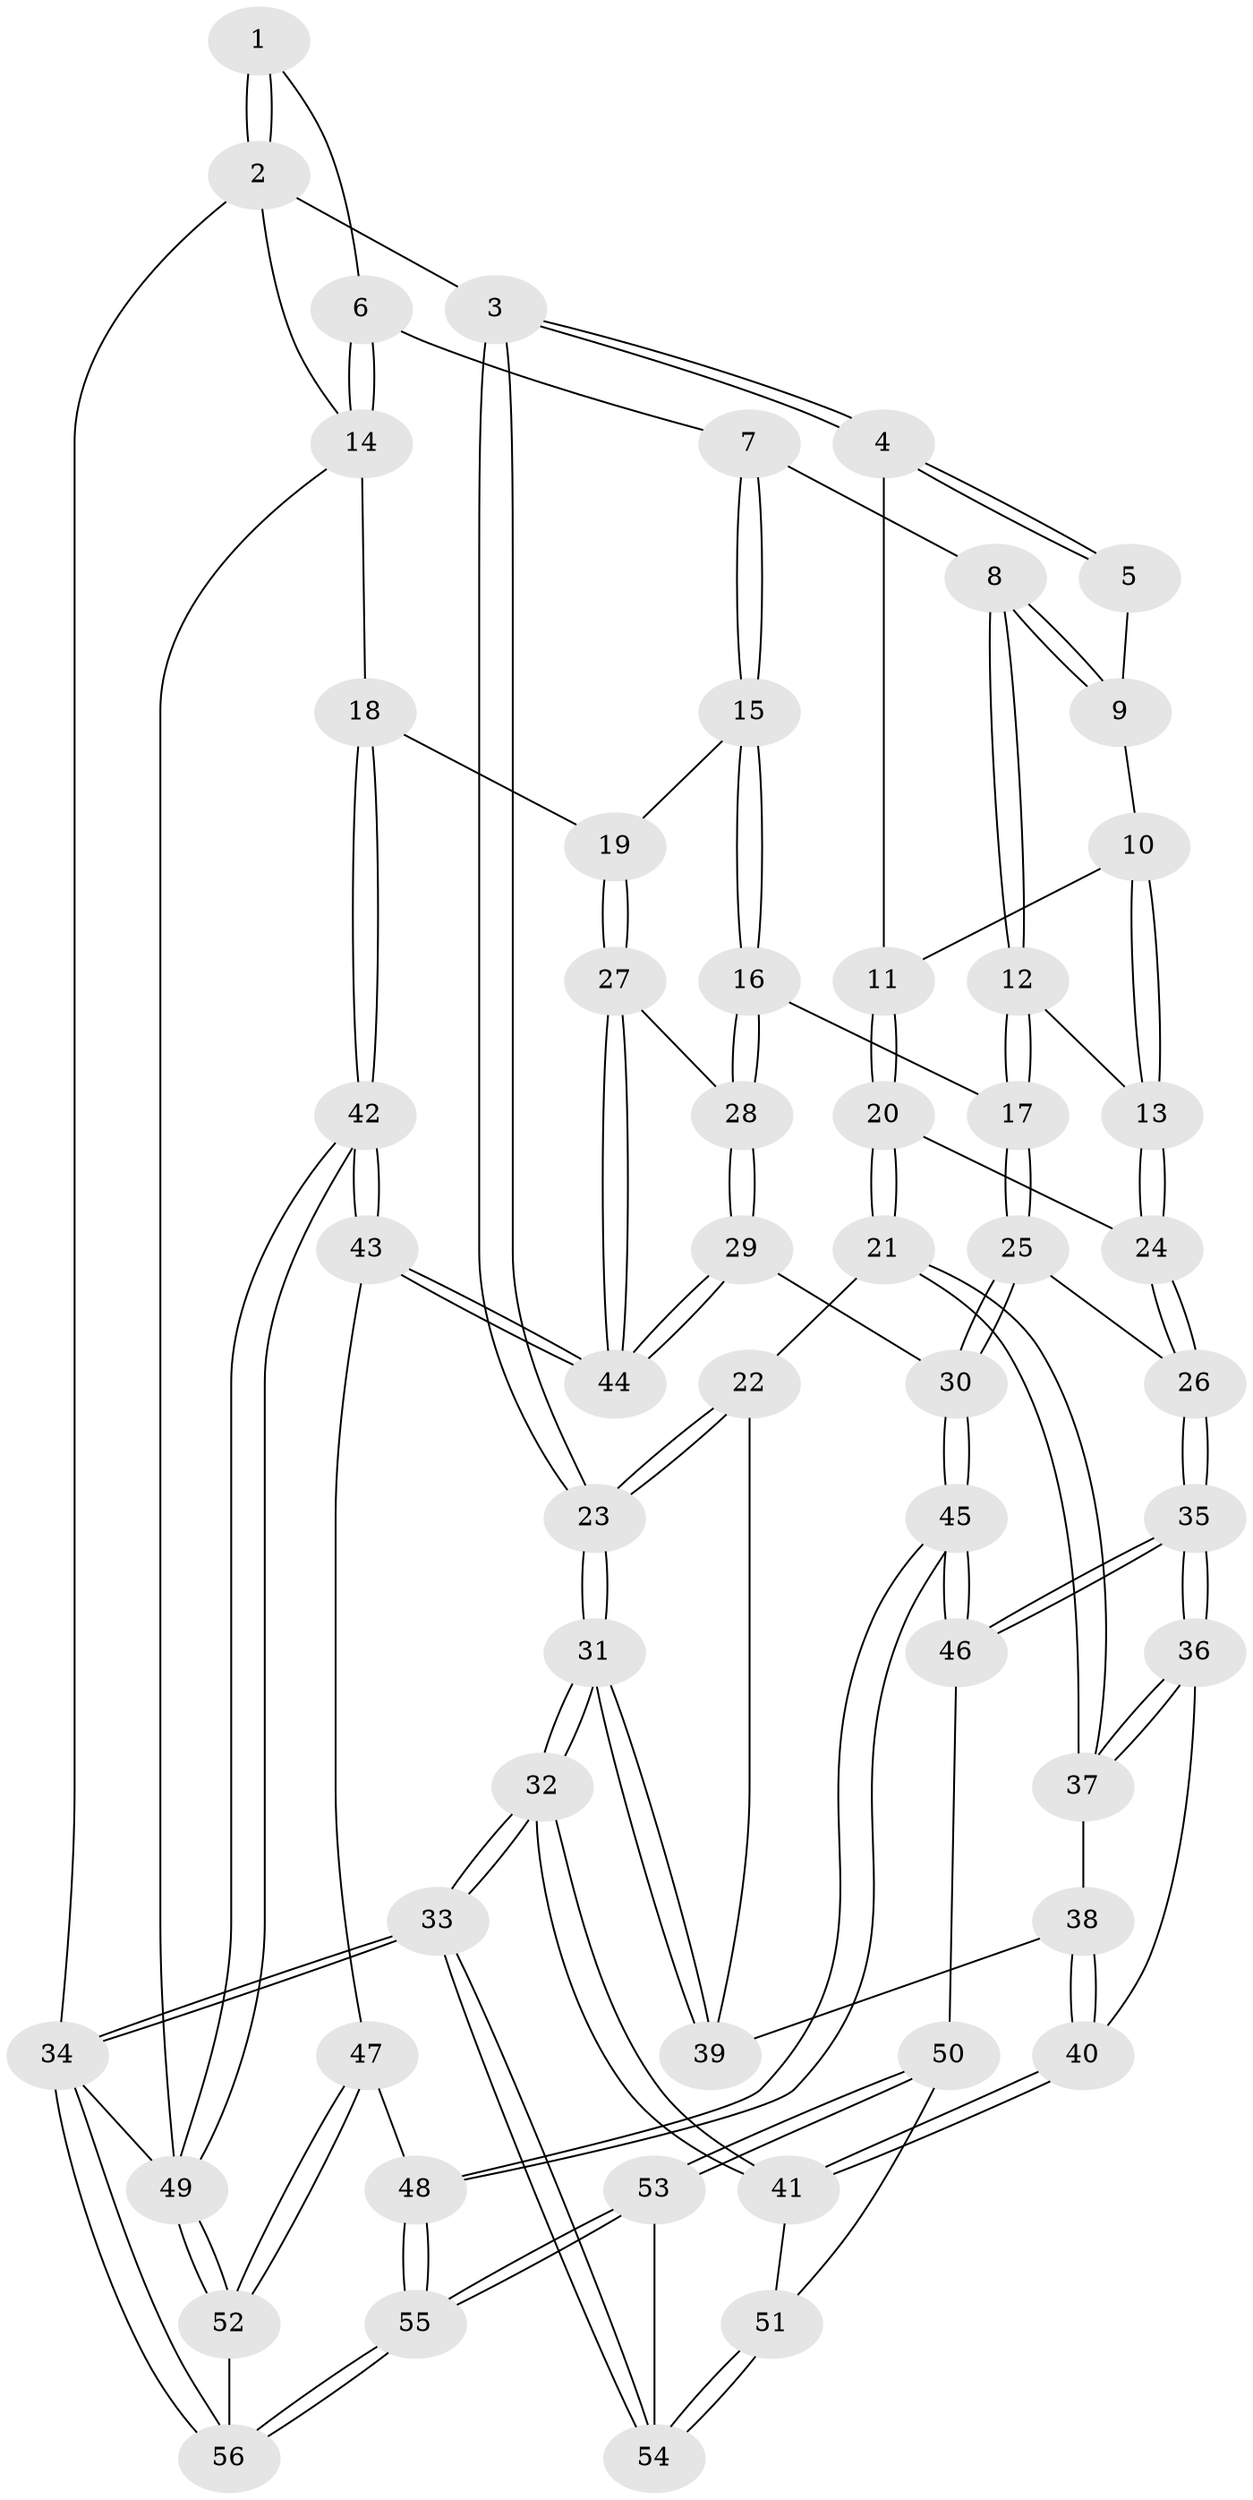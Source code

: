 // Generated by graph-tools (version 1.1) at 2025/16/03/09/25 04:16:50]
// undirected, 56 vertices, 137 edges
graph export_dot {
graph [start="1"]
  node [color=gray90,style=filled];
  1 [pos="+0.43148568105749285+0"];
  2 [pos="+0+0"];
  3 [pos="+0+0.03938265312446928"];
  4 [pos="+0.15435287319374483+0.1918779315936852"];
  5 [pos="+0.4247227848061658+0"];
  6 [pos="+1+0"];
  7 [pos="+0.7533066576297581+0.1921185749178597"];
  8 [pos="+0.664671009369286+0.1876014154860902"];
  9 [pos="+0.49445126377243864+0.11367736468829408"];
  10 [pos="+0.45459178452691407+0.18022661098994083"];
  11 [pos="+0.25025484433178524+0.30091585273016985"];
  12 [pos="+0.4938278133428965+0.3806270944123116"];
  13 [pos="+0.48459002753429903+0.37840752506121966"];
  14 [pos="+1+0"];
  15 [pos="+0.7757679587666926+0.3025631293308485"];
  16 [pos="+0.6713918340686702+0.44650247816189453"];
  17 [pos="+0.5375316106581611+0.4211952313749674"];
  18 [pos="+1+0.45954540743939726"];
  19 [pos="+0.9095970456281887+0.40508416858698904"];
  20 [pos="+0.28210057786278847+0.400095176765832"];
  21 [pos="+0.2057880627079822+0.4658753065894963"];
  22 [pos="+0.0494060855597797+0.46051854347723487"];
  23 [pos="+0+0.2893189556730074"];
  24 [pos="+0.3121938420146095+0.414575545276686"];
  25 [pos="+0.48976032037655903+0.6289899200383624"];
  26 [pos="+0.35583539719220225+0.5104825224833394"];
  27 [pos="+0.7555669737822271+0.607890464122937"];
  28 [pos="+0.6777913504662905+0.4788571904707407"];
  29 [pos="+0.5046277941445663+0.6298499178187104"];
  30 [pos="+0.4918698980005255+0.6336297054976933"];
  31 [pos="+0+0.6048231794729934"];
  32 [pos="+0+0.8101493043690895"];
  33 [pos="+0+1"];
  34 [pos="+0+1"];
  35 [pos="+0.26150653925578066+0.7105943119655144"];
  36 [pos="+0.23944065467328027+0.6834088844971958"];
  37 [pos="+0.18013268410512906+0.5827360510221449"];
  38 [pos="+0.08619950916549834+0.6120447419926267"];
  39 [pos="+0.05432424093759634+0.5762542209579828"];
  40 [pos="+0.058580234232381304+0.6771100410637266"];
  41 [pos="+0.022834380574625324+0.7279832776063238"];
  42 [pos="+1+0.7783531101836856"];
  43 [pos="+0.7652398679686198+0.6434073851615518"];
  44 [pos="+0.7597410809362808+0.6340082378791299"];
  45 [pos="+0.4301661171884272+0.8829751084675336"];
  46 [pos="+0.26697104450037673+0.7263722766378528"];
  47 [pos="+0.7648870967677752+0.6439004883696766"];
  48 [pos="+0.4342861205444685+0.8972658230885125"];
  49 [pos="+1+1"];
  50 [pos="+0.1252660183155507+0.7622672740007181"];
  51 [pos="+0.09675360595290267+0.761193850003561"];
  52 [pos="+0.6341663867764713+1"];
  53 [pos="+0.1663008407393604+0.885603739386372"];
  54 [pos="+0.1023397697896326+0.8950757933209653"];
  55 [pos="+0.43638894123286864+0.9216459270988077"];
  56 [pos="+0.4964157499065658+1"];
  1 -- 2;
  1 -- 2;
  1 -- 6;
  2 -- 3;
  2 -- 14;
  2 -- 34;
  3 -- 4;
  3 -- 4;
  3 -- 23;
  3 -- 23;
  4 -- 5;
  4 -- 5;
  4 -- 11;
  5 -- 9;
  6 -- 7;
  6 -- 14;
  6 -- 14;
  7 -- 8;
  7 -- 15;
  7 -- 15;
  8 -- 9;
  8 -- 9;
  8 -- 12;
  8 -- 12;
  9 -- 10;
  10 -- 11;
  10 -- 13;
  10 -- 13;
  11 -- 20;
  11 -- 20;
  12 -- 13;
  12 -- 17;
  12 -- 17;
  13 -- 24;
  13 -- 24;
  14 -- 18;
  14 -- 49;
  15 -- 16;
  15 -- 16;
  15 -- 19;
  16 -- 17;
  16 -- 28;
  16 -- 28;
  17 -- 25;
  17 -- 25;
  18 -- 19;
  18 -- 42;
  18 -- 42;
  19 -- 27;
  19 -- 27;
  20 -- 21;
  20 -- 21;
  20 -- 24;
  21 -- 22;
  21 -- 37;
  21 -- 37;
  22 -- 23;
  22 -- 23;
  22 -- 39;
  23 -- 31;
  23 -- 31;
  24 -- 26;
  24 -- 26;
  25 -- 26;
  25 -- 30;
  25 -- 30;
  26 -- 35;
  26 -- 35;
  27 -- 28;
  27 -- 44;
  27 -- 44;
  28 -- 29;
  28 -- 29;
  29 -- 30;
  29 -- 44;
  29 -- 44;
  30 -- 45;
  30 -- 45;
  31 -- 32;
  31 -- 32;
  31 -- 39;
  31 -- 39;
  32 -- 33;
  32 -- 33;
  32 -- 41;
  32 -- 41;
  33 -- 34;
  33 -- 34;
  33 -- 54;
  33 -- 54;
  34 -- 56;
  34 -- 56;
  34 -- 49;
  35 -- 36;
  35 -- 36;
  35 -- 46;
  35 -- 46;
  36 -- 37;
  36 -- 37;
  36 -- 40;
  37 -- 38;
  38 -- 39;
  38 -- 40;
  38 -- 40;
  40 -- 41;
  40 -- 41;
  41 -- 51;
  42 -- 43;
  42 -- 43;
  42 -- 49;
  42 -- 49;
  43 -- 44;
  43 -- 44;
  43 -- 47;
  45 -- 46;
  45 -- 46;
  45 -- 48;
  45 -- 48;
  46 -- 50;
  47 -- 48;
  47 -- 52;
  47 -- 52;
  48 -- 55;
  48 -- 55;
  49 -- 52;
  49 -- 52;
  50 -- 51;
  50 -- 53;
  50 -- 53;
  51 -- 54;
  51 -- 54;
  52 -- 56;
  53 -- 54;
  53 -- 55;
  53 -- 55;
  55 -- 56;
  55 -- 56;
}
